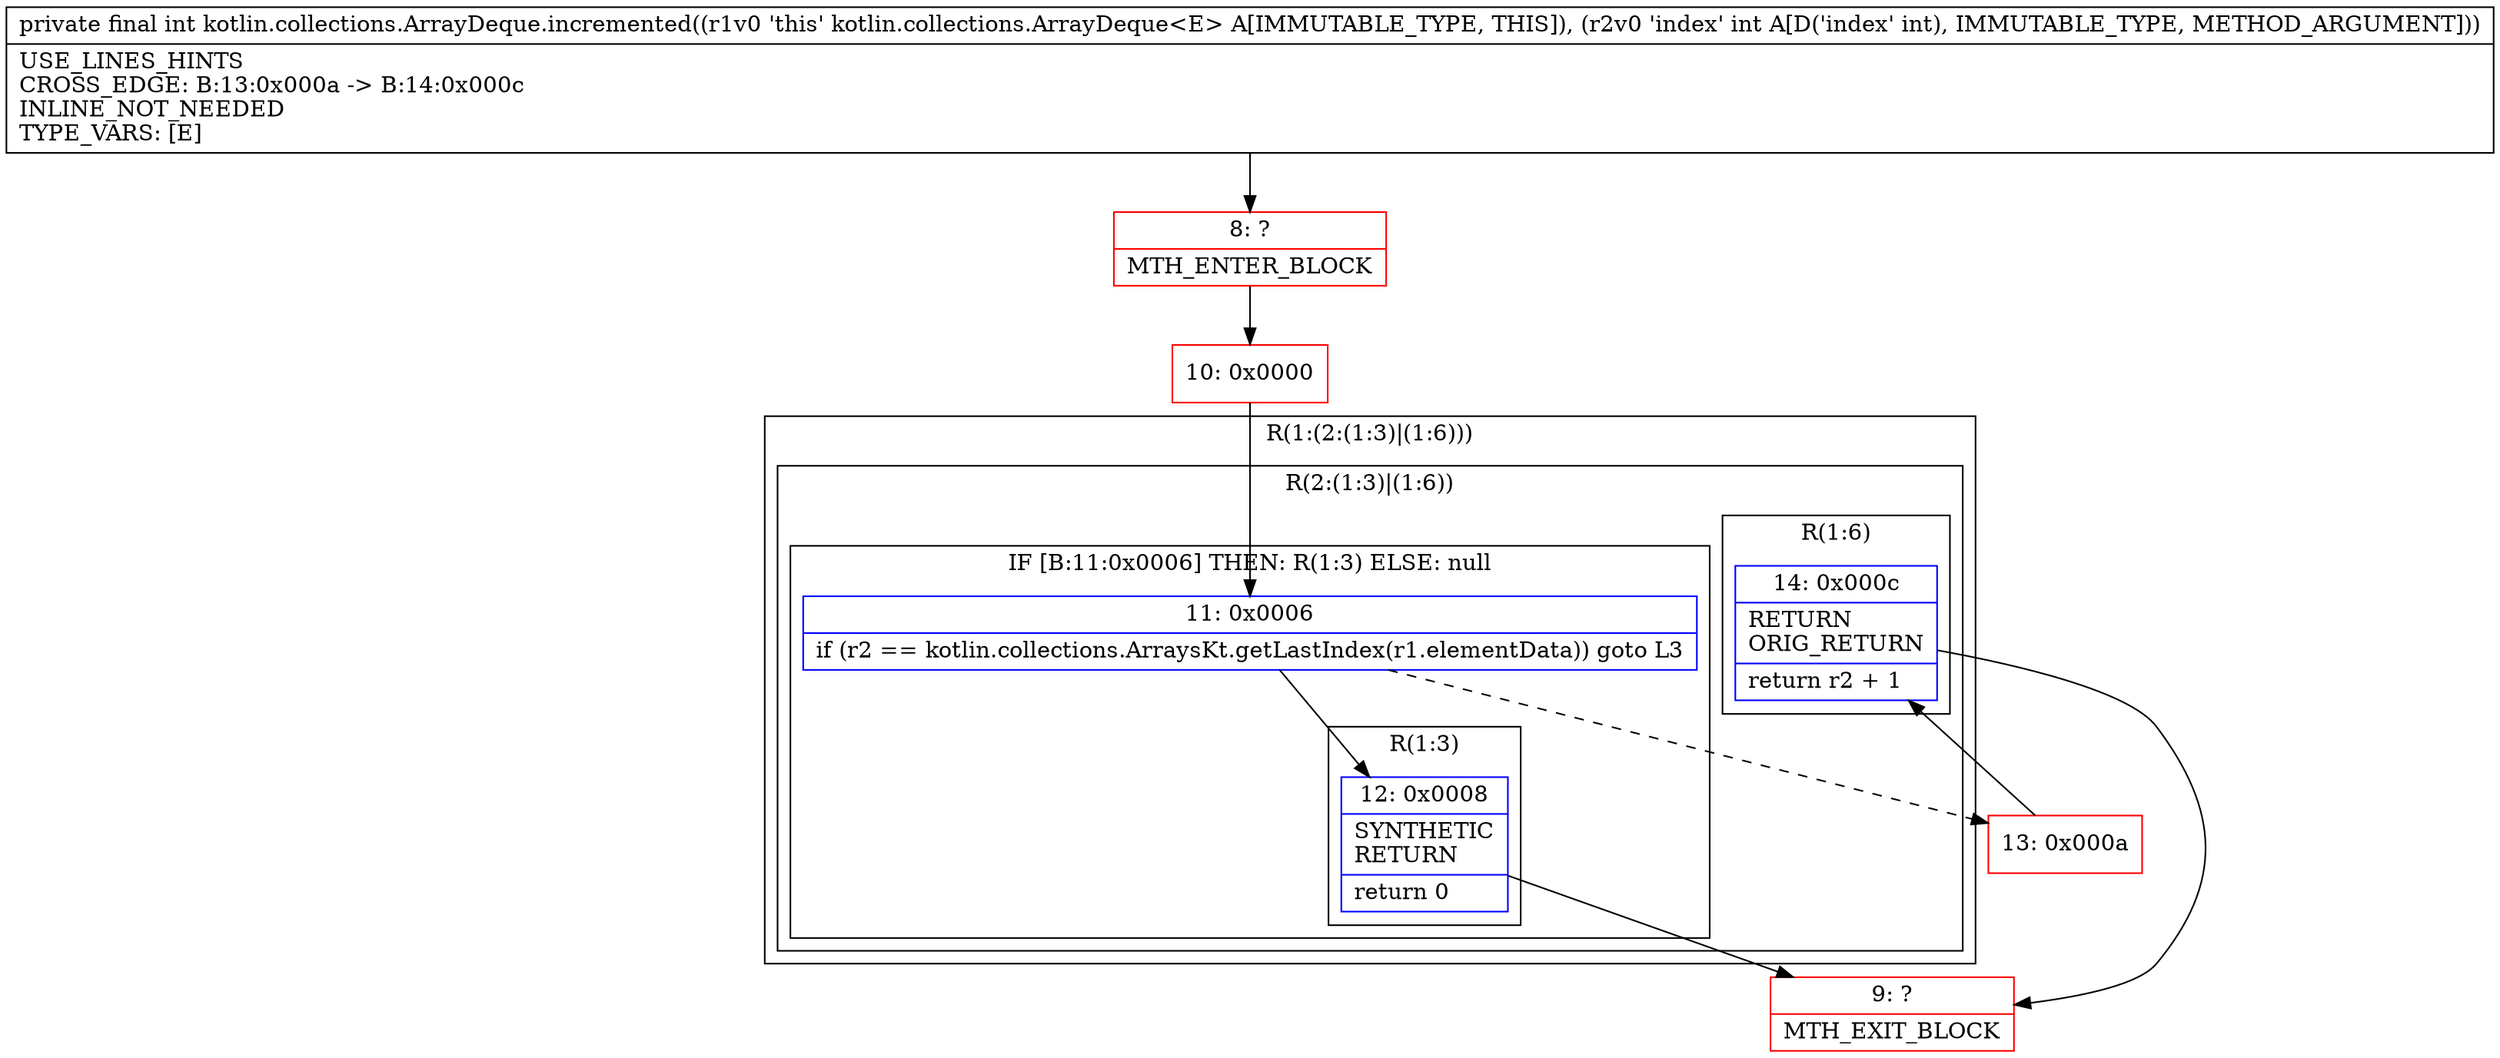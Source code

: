 digraph "CFG forkotlin.collections.ArrayDeque.incremented(I)I" {
subgraph cluster_Region_1083056887 {
label = "R(1:(2:(1:3)|(1:6)))";
node [shape=record,color=blue];
subgraph cluster_Region_150231208 {
label = "R(2:(1:3)|(1:6))";
node [shape=record,color=blue];
subgraph cluster_IfRegion_1294334870 {
label = "IF [B:11:0x0006] THEN: R(1:3) ELSE: null";
node [shape=record,color=blue];
Node_11 [shape=record,label="{11\:\ 0x0006|if (r2 == kotlin.collections.ArraysKt.getLastIndex(r1.elementData)) goto L3\l}"];
subgraph cluster_Region_751530454 {
label = "R(1:3)";
node [shape=record,color=blue];
Node_12 [shape=record,label="{12\:\ 0x0008|SYNTHETIC\lRETURN\l|return 0\l}"];
}
}
subgraph cluster_Region_501446434 {
label = "R(1:6)";
node [shape=record,color=blue];
Node_14 [shape=record,label="{14\:\ 0x000c|RETURN\lORIG_RETURN\l|return r2 + 1\l}"];
}
}
}
Node_8 [shape=record,color=red,label="{8\:\ ?|MTH_ENTER_BLOCK\l}"];
Node_10 [shape=record,color=red,label="{10\:\ 0x0000}"];
Node_9 [shape=record,color=red,label="{9\:\ ?|MTH_EXIT_BLOCK\l}"];
Node_13 [shape=record,color=red,label="{13\:\ 0x000a}"];
MethodNode[shape=record,label="{private final int kotlin.collections.ArrayDeque.incremented((r1v0 'this' kotlin.collections.ArrayDeque\<E\> A[IMMUTABLE_TYPE, THIS]), (r2v0 'index' int A[D('index' int), IMMUTABLE_TYPE, METHOD_ARGUMENT]))  | USE_LINES_HINTS\lCROSS_EDGE: B:13:0x000a \-\> B:14:0x000c\lINLINE_NOT_NEEDED\lTYPE_VARS: [E]\l}"];
MethodNode -> Node_8;Node_11 -> Node_12;
Node_11 -> Node_13[style=dashed];
Node_12 -> Node_9;
Node_14 -> Node_9;
Node_8 -> Node_10;
Node_10 -> Node_11;
Node_13 -> Node_14;
}

